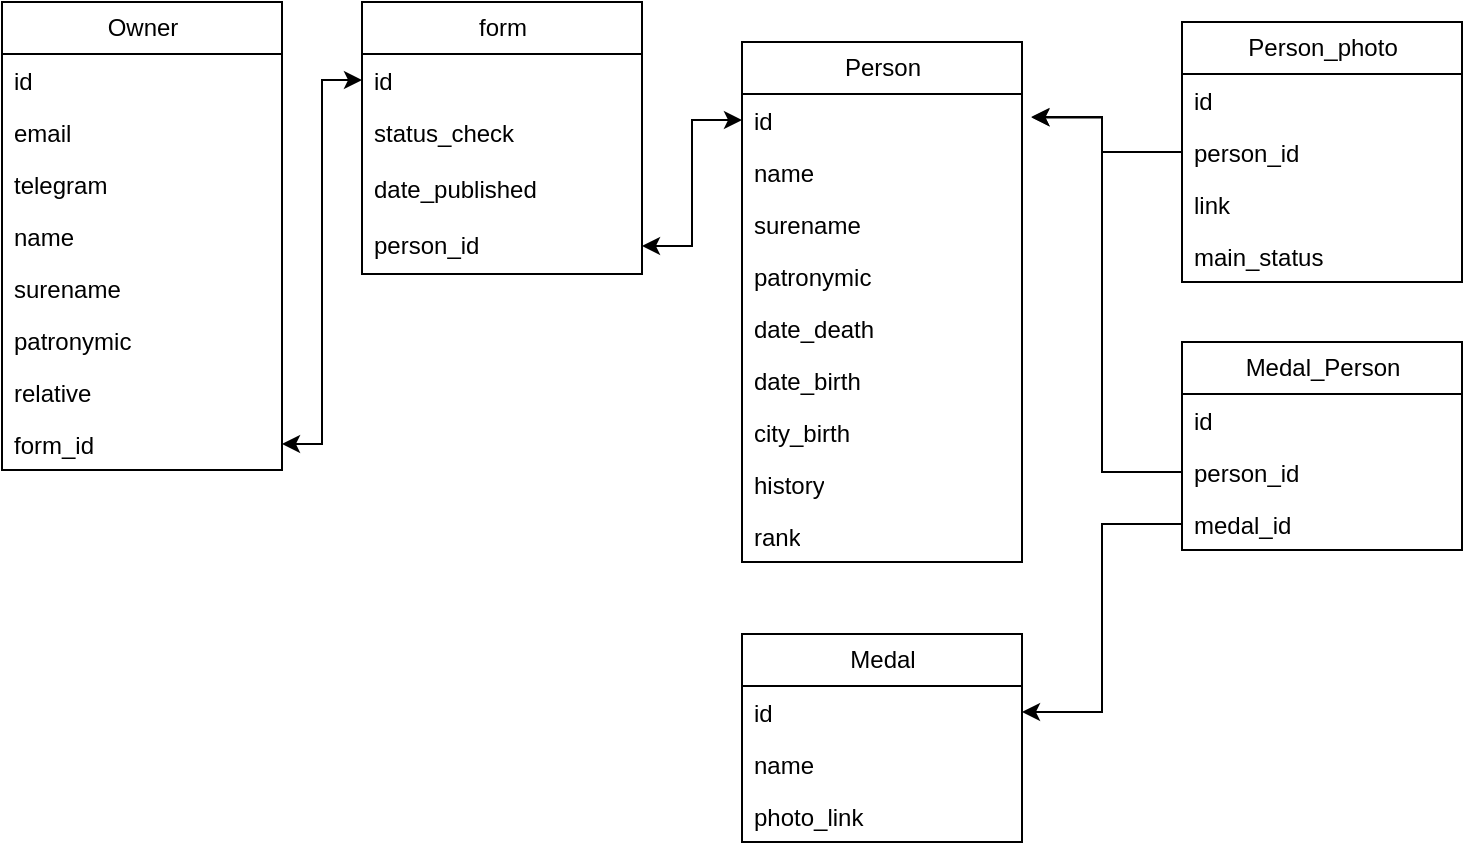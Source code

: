 <mxfile version="22.1.22" type="embed">
  <diagram id="C5RBs43oDa-KdzZeNtuy" name="Page-1">
    <mxGraphModel dx="498" dy="599" grid="1" gridSize="10" guides="1" tooltips="1" connect="1" arrows="1" fold="1" page="1" pageScale="1" pageWidth="827" pageHeight="1169" math="0" shadow="0">
      <root>
        <mxCell id="WIyWlLk6GJQsqaUBKTNV-0" />
        <mxCell id="WIyWlLk6GJQsqaUBKTNV-1" parent="WIyWlLk6GJQsqaUBKTNV-0" />
        <mxCell id="f61T5qg9WkHPuAYxyBdW-2" value="form" style="swimlane;fontStyle=0;childLayout=stackLayout;horizontal=1;startSize=26;fillColor=none;horizontalStack=0;resizeParent=1;resizeParentMax=0;resizeLast=0;collapsible=1;marginBottom=0;html=1;" parent="WIyWlLk6GJQsqaUBKTNV-1" vertex="1">
          <mxGeometry x="240" y="50" width="140" height="136" as="geometry">
            <mxRectangle x="180" y="110" width="80" height="30" as="alternateBounds" />
          </mxGeometry>
        </mxCell>
        <mxCell id="f61T5qg9WkHPuAYxyBdW-3" value="id" style="text;strokeColor=none;fillColor=none;align=left;verticalAlign=top;spacingLeft=4;spacingRight=4;overflow=hidden;rotatable=0;points=[[0,0.5],[1,0.5]];portConstraint=eastwest;whiteSpace=wrap;html=1;" parent="f61T5qg9WkHPuAYxyBdW-2" vertex="1">
          <mxGeometry y="26" width="140" height="26" as="geometry" />
        </mxCell>
        <mxCell id="f61T5qg9WkHPuAYxyBdW-4" value="status_check&lt;div&gt;&lt;br&gt;&lt;/div&gt;" style="text;strokeColor=none;fillColor=none;align=left;verticalAlign=top;spacingLeft=4;spacingRight=4;overflow=hidden;rotatable=0;points=[[0,0.5],[1,0.5]];portConstraint=eastwest;whiteSpace=wrap;html=1;" parent="f61T5qg9WkHPuAYxyBdW-2" vertex="1">
          <mxGeometry y="52" width="140" height="28" as="geometry" />
        </mxCell>
        <mxCell id="f61T5qg9WkHPuAYxyBdW-15" value="date_published" style="text;strokeColor=none;fillColor=none;align=left;verticalAlign=top;spacingLeft=4;spacingRight=4;overflow=hidden;rotatable=0;points=[[0,0.5],[1,0.5]];portConstraint=eastwest;whiteSpace=wrap;html=1;" parent="f61T5qg9WkHPuAYxyBdW-2" vertex="1">
          <mxGeometry y="80" width="140" height="28" as="geometry" />
        </mxCell>
        <mxCell id="f61T5qg9WkHPuAYxyBdW-50" value="person_id" style="text;strokeColor=none;fillColor=none;align=left;verticalAlign=top;spacingLeft=4;spacingRight=4;overflow=hidden;rotatable=0;points=[[0,0.5],[1,0.5]];portConstraint=eastwest;whiteSpace=wrap;html=1;" parent="f61T5qg9WkHPuAYxyBdW-2" vertex="1">
          <mxGeometry y="108" width="140" height="28" as="geometry" />
        </mxCell>
        <mxCell id="f61T5qg9WkHPuAYxyBdW-21" value="Owner" style="swimlane;fontStyle=0;childLayout=stackLayout;horizontal=1;startSize=26;fillColor=none;horizontalStack=0;resizeParent=1;resizeParentMax=0;resizeLast=0;collapsible=1;marginBottom=0;html=1;" parent="WIyWlLk6GJQsqaUBKTNV-1" vertex="1">
          <mxGeometry x="60" y="50" width="140" height="234" as="geometry" />
        </mxCell>
        <mxCell id="f61T5qg9WkHPuAYxyBdW-22" value="id" style="text;strokeColor=none;fillColor=none;align=left;verticalAlign=top;spacingLeft=4;spacingRight=4;overflow=hidden;rotatable=0;points=[[0,0.5],[1,0.5]];portConstraint=eastwest;whiteSpace=wrap;html=1;" parent="f61T5qg9WkHPuAYxyBdW-21" vertex="1">
          <mxGeometry y="26" width="140" height="26" as="geometry" />
        </mxCell>
        <mxCell id="f61T5qg9WkHPuAYxyBdW-23" value="email" style="text;strokeColor=none;fillColor=none;align=left;verticalAlign=top;spacingLeft=4;spacingRight=4;overflow=hidden;rotatable=0;points=[[0,0.5],[1,0.5]];portConstraint=eastwest;whiteSpace=wrap;html=1;" parent="f61T5qg9WkHPuAYxyBdW-21" vertex="1">
          <mxGeometry y="52" width="140" height="26" as="geometry" />
        </mxCell>
        <mxCell id="f61T5qg9WkHPuAYxyBdW-24" value="telegram" style="text;strokeColor=none;fillColor=none;align=left;verticalAlign=top;spacingLeft=4;spacingRight=4;overflow=hidden;rotatable=0;points=[[0,0.5],[1,0.5]];portConstraint=eastwest;whiteSpace=wrap;html=1;" parent="f61T5qg9WkHPuAYxyBdW-21" vertex="1">
          <mxGeometry y="78" width="140" height="26" as="geometry" />
        </mxCell>
        <mxCell id="f61T5qg9WkHPuAYxyBdW-25" value="name" style="text;strokeColor=none;fillColor=none;align=left;verticalAlign=top;spacingLeft=4;spacingRight=4;overflow=hidden;rotatable=0;points=[[0,0.5],[1,0.5]];portConstraint=eastwest;whiteSpace=wrap;html=1;" parent="f61T5qg9WkHPuAYxyBdW-21" vertex="1">
          <mxGeometry y="104" width="140" height="26" as="geometry" />
        </mxCell>
        <mxCell id="f61T5qg9WkHPuAYxyBdW-26" value="surename" style="text;strokeColor=none;fillColor=none;align=left;verticalAlign=top;spacingLeft=4;spacingRight=4;overflow=hidden;rotatable=0;points=[[0,0.5],[1,0.5]];portConstraint=eastwest;whiteSpace=wrap;html=1;" parent="f61T5qg9WkHPuAYxyBdW-21" vertex="1">
          <mxGeometry y="130" width="140" height="26" as="geometry" />
        </mxCell>
        <mxCell id="f61T5qg9WkHPuAYxyBdW-27" value="patronymic" style="text;strokeColor=none;fillColor=none;align=left;verticalAlign=top;spacingLeft=4;spacingRight=4;overflow=hidden;rotatable=0;points=[[0,0.5],[1,0.5]];portConstraint=eastwest;whiteSpace=wrap;html=1;" parent="f61T5qg9WkHPuAYxyBdW-21" vertex="1">
          <mxGeometry y="156" width="140" height="26" as="geometry" />
        </mxCell>
        <mxCell id="f61T5qg9WkHPuAYxyBdW-56" value="relative" style="text;strokeColor=none;fillColor=none;align=left;verticalAlign=top;spacingLeft=4;spacingRight=4;overflow=hidden;rotatable=0;points=[[0,0.5],[1,0.5]];portConstraint=eastwest;whiteSpace=wrap;html=1;" parent="f61T5qg9WkHPuAYxyBdW-21" vertex="1">
          <mxGeometry y="182" width="140" height="26" as="geometry" />
        </mxCell>
        <mxCell id="f61T5qg9WkHPuAYxyBdW-28" value="form_id" style="text;strokeColor=none;fillColor=none;align=left;verticalAlign=top;spacingLeft=4;spacingRight=4;overflow=hidden;rotatable=0;points=[[0,0.5],[1,0.5]];portConstraint=eastwest;whiteSpace=wrap;html=1;" parent="f61T5qg9WkHPuAYxyBdW-21" vertex="1">
          <mxGeometry y="208" width="140" height="26" as="geometry" />
        </mxCell>
        <mxCell id="f61T5qg9WkHPuAYxyBdW-35" value="Person" style="swimlane;fontStyle=0;childLayout=stackLayout;horizontal=1;startSize=26;fillColor=none;horizontalStack=0;resizeParent=1;resizeParentMax=0;resizeLast=0;collapsible=1;marginBottom=0;html=1;" parent="WIyWlLk6GJQsqaUBKTNV-1" vertex="1">
          <mxGeometry x="430" y="70" width="140" height="260" as="geometry" />
        </mxCell>
        <mxCell id="f61T5qg9WkHPuAYxyBdW-36" value="id" style="text;strokeColor=none;fillColor=none;align=left;verticalAlign=top;spacingLeft=4;spacingRight=4;overflow=hidden;rotatable=0;points=[[0,0.5],[1,0.5]];portConstraint=eastwest;whiteSpace=wrap;html=1;" parent="f61T5qg9WkHPuAYxyBdW-35" vertex="1">
          <mxGeometry y="26" width="140" height="26" as="geometry" />
        </mxCell>
        <mxCell id="f61T5qg9WkHPuAYxyBdW-37" value="name" style="text;strokeColor=none;fillColor=none;align=left;verticalAlign=top;spacingLeft=4;spacingRight=4;overflow=hidden;rotatable=0;points=[[0,0.5],[1,0.5]];portConstraint=eastwest;whiteSpace=wrap;html=1;" parent="f61T5qg9WkHPuAYxyBdW-35" vertex="1">
          <mxGeometry y="52" width="140" height="26" as="geometry" />
        </mxCell>
        <mxCell id="f61T5qg9WkHPuAYxyBdW-38" value="surename" style="text;strokeColor=none;fillColor=none;align=left;verticalAlign=top;spacingLeft=4;spacingRight=4;overflow=hidden;rotatable=0;points=[[0,0.5],[1,0.5]];portConstraint=eastwest;whiteSpace=wrap;html=1;" parent="f61T5qg9WkHPuAYxyBdW-35" vertex="1">
          <mxGeometry y="78" width="140" height="26" as="geometry" />
        </mxCell>
        <mxCell id="f61T5qg9WkHPuAYxyBdW-41" value="patronymic" style="text;strokeColor=none;fillColor=none;align=left;verticalAlign=top;spacingLeft=4;spacingRight=4;overflow=hidden;rotatable=0;points=[[0,0.5],[1,0.5]];portConstraint=eastwest;whiteSpace=wrap;html=1;" parent="f61T5qg9WkHPuAYxyBdW-35" vertex="1">
          <mxGeometry y="104" width="140" height="26" as="geometry" />
        </mxCell>
        <mxCell id="f61T5qg9WkHPuAYxyBdW-43" value="date_death" style="text;strokeColor=none;fillColor=none;align=left;verticalAlign=top;spacingLeft=4;spacingRight=4;overflow=hidden;rotatable=0;points=[[0,0.5],[1,0.5]];portConstraint=eastwest;whiteSpace=wrap;html=1;" parent="f61T5qg9WkHPuAYxyBdW-35" vertex="1">
          <mxGeometry y="130" width="140" height="26" as="geometry" />
        </mxCell>
        <mxCell id="f61T5qg9WkHPuAYxyBdW-44" value="date_birth" style="text;strokeColor=none;fillColor=none;align=left;verticalAlign=top;spacingLeft=4;spacingRight=4;overflow=hidden;rotatable=0;points=[[0,0.5],[1,0.5]];portConstraint=eastwest;whiteSpace=wrap;html=1;" parent="f61T5qg9WkHPuAYxyBdW-35" vertex="1">
          <mxGeometry y="156" width="140" height="26" as="geometry" />
        </mxCell>
        <mxCell id="f61T5qg9WkHPuAYxyBdW-45" value="city_birth" style="text;strokeColor=none;fillColor=none;align=left;verticalAlign=top;spacingLeft=4;spacingRight=4;overflow=hidden;rotatable=0;points=[[0,0.5],[1,0.5]];portConstraint=eastwest;whiteSpace=wrap;html=1;" parent="f61T5qg9WkHPuAYxyBdW-35" vertex="1">
          <mxGeometry y="182" width="140" height="26" as="geometry" />
        </mxCell>
        <mxCell id="f61T5qg9WkHPuAYxyBdW-46" value="history" style="text;strokeColor=none;fillColor=none;align=left;verticalAlign=top;spacingLeft=4;spacingRight=4;overflow=hidden;rotatable=0;points=[[0,0.5],[1,0.5]];portConstraint=eastwest;whiteSpace=wrap;html=1;" parent="f61T5qg9WkHPuAYxyBdW-35" vertex="1">
          <mxGeometry y="208" width="140" height="26" as="geometry" />
        </mxCell>
        <mxCell id="f61T5qg9WkHPuAYxyBdW-47" value="rank" style="text;strokeColor=none;fillColor=none;align=left;verticalAlign=top;spacingLeft=4;spacingRight=4;overflow=hidden;rotatable=0;points=[[0,0.5],[1,0.5]];portConstraint=eastwest;whiteSpace=wrap;html=1;" parent="f61T5qg9WkHPuAYxyBdW-35" vertex="1">
          <mxGeometry y="234" width="140" height="26" as="geometry" />
        </mxCell>
        <mxCell id="f61T5qg9WkHPuAYxyBdW-51" style="edgeStyle=orthogonalEdgeStyle;rounded=0;orthogonalLoop=1;jettySize=auto;html=1;entryX=0;entryY=0.5;entryDx=0;entryDy=0;startArrow=classic;startFill=1;" parent="WIyWlLk6GJQsqaUBKTNV-1" source="f61T5qg9WkHPuAYxyBdW-50" target="f61T5qg9WkHPuAYxyBdW-36" edge="1">
          <mxGeometry relative="1" as="geometry" />
        </mxCell>
        <mxCell id="f61T5qg9WkHPuAYxyBdW-52" value="Medal" style="swimlane;fontStyle=0;childLayout=stackLayout;horizontal=1;startSize=26;fillColor=none;horizontalStack=0;resizeParent=1;resizeParentMax=0;resizeLast=0;collapsible=1;marginBottom=0;html=1;" parent="WIyWlLk6GJQsqaUBKTNV-1" vertex="1">
          <mxGeometry x="430" y="366" width="140" height="104" as="geometry" />
        </mxCell>
        <mxCell id="f61T5qg9WkHPuAYxyBdW-53" value="id" style="text;strokeColor=none;fillColor=none;align=left;verticalAlign=top;spacingLeft=4;spacingRight=4;overflow=hidden;rotatable=0;points=[[0,0.5],[1,0.5]];portConstraint=eastwest;whiteSpace=wrap;html=1;" parent="f61T5qg9WkHPuAYxyBdW-52" vertex="1">
          <mxGeometry y="26" width="140" height="26" as="geometry" />
        </mxCell>
        <mxCell id="f61T5qg9WkHPuAYxyBdW-55" value="name" style="text;strokeColor=none;fillColor=none;align=left;verticalAlign=top;spacingLeft=4;spacingRight=4;overflow=hidden;rotatable=0;points=[[0,0.5],[1,0.5]];portConstraint=eastwest;whiteSpace=wrap;html=1;" parent="f61T5qg9WkHPuAYxyBdW-52" vertex="1">
          <mxGeometry y="52" width="140" height="26" as="geometry" />
        </mxCell>
        <mxCell id="f61T5qg9WkHPuAYxyBdW-58" value="photo_link" style="text;strokeColor=none;fillColor=none;align=left;verticalAlign=top;spacingLeft=4;spacingRight=4;overflow=hidden;rotatable=0;points=[[0,0.5],[1,0.5]];portConstraint=eastwest;whiteSpace=wrap;html=1;" parent="f61T5qg9WkHPuAYxyBdW-52" vertex="1">
          <mxGeometry y="78" width="140" height="26" as="geometry" />
        </mxCell>
        <mxCell id="f61T5qg9WkHPuAYxyBdW-57" style="edgeStyle=orthogonalEdgeStyle;rounded=0;orthogonalLoop=1;jettySize=auto;html=1;entryX=0;entryY=0.5;entryDx=0;entryDy=0;startArrow=classic;startFill=1;" parent="WIyWlLk6GJQsqaUBKTNV-1" source="f61T5qg9WkHPuAYxyBdW-28" target="f61T5qg9WkHPuAYxyBdW-3" edge="1">
          <mxGeometry relative="1" as="geometry" />
        </mxCell>
        <mxCell id="f61T5qg9WkHPuAYxyBdW-59" value="Medal_Person" style="swimlane;fontStyle=0;childLayout=stackLayout;horizontal=1;startSize=26;fillColor=none;horizontalStack=0;resizeParent=1;resizeParentMax=0;resizeLast=0;collapsible=1;marginBottom=0;html=1;" parent="WIyWlLk6GJQsqaUBKTNV-1" vertex="1">
          <mxGeometry x="650" y="220" width="140" height="104" as="geometry" />
        </mxCell>
        <mxCell id="f61T5qg9WkHPuAYxyBdW-60" value="id" style="text;strokeColor=none;fillColor=none;align=left;verticalAlign=top;spacingLeft=4;spacingRight=4;overflow=hidden;rotatable=0;points=[[0,0.5],[1,0.5]];portConstraint=eastwest;whiteSpace=wrap;html=1;" parent="f61T5qg9WkHPuAYxyBdW-59" vertex="1">
          <mxGeometry y="26" width="140" height="26" as="geometry" />
        </mxCell>
        <mxCell id="f61T5qg9WkHPuAYxyBdW-61" value="person_id" style="text;strokeColor=none;fillColor=none;align=left;verticalAlign=top;spacingLeft=4;spacingRight=4;overflow=hidden;rotatable=0;points=[[0,0.5],[1,0.5]];portConstraint=eastwest;whiteSpace=wrap;html=1;" parent="f61T5qg9WkHPuAYxyBdW-59" vertex="1">
          <mxGeometry y="52" width="140" height="26" as="geometry" />
        </mxCell>
        <mxCell id="f61T5qg9WkHPuAYxyBdW-62" value="medal_id" style="text;strokeColor=none;fillColor=none;align=left;verticalAlign=top;spacingLeft=4;spacingRight=4;overflow=hidden;rotatable=0;points=[[0,0.5],[1,0.5]];portConstraint=eastwest;whiteSpace=wrap;html=1;" parent="f61T5qg9WkHPuAYxyBdW-59" vertex="1">
          <mxGeometry y="78" width="140" height="26" as="geometry" />
        </mxCell>
        <mxCell id="f61T5qg9WkHPuAYxyBdW-68" style="edgeStyle=orthogonalEdgeStyle;rounded=0;orthogonalLoop=1;jettySize=auto;html=1;entryX=1.034;entryY=0.45;entryDx=0;entryDy=0;entryPerimeter=0;" parent="WIyWlLk6GJQsqaUBKTNV-1" source="f61T5qg9WkHPuAYxyBdW-61" target="f61T5qg9WkHPuAYxyBdW-36" edge="1">
          <mxGeometry relative="1" as="geometry" />
        </mxCell>
        <mxCell id="f61T5qg9WkHPuAYxyBdW-70" style="edgeStyle=orthogonalEdgeStyle;rounded=0;orthogonalLoop=1;jettySize=auto;html=1;entryX=1;entryY=0.5;entryDx=0;entryDy=0;" parent="WIyWlLk6GJQsqaUBKTNV-1" source="f61T5qg9WkHPuAYxyBdW-62" target="f61T5qg9WkHPuAYxyBdW-53" edge="1">
          <mxGeometry relative="1" as="geometry" />
        </mxCell>
        <mxCell id="f61T5qg9WkHPuAYxyBdW-72" value="Person_photo" style="swimlane;fontStyle=0;childLayout=stackLayout;horizontal=1;startSize=26;fillColor=none;horizontalStack=0;resizeParent=1;resizeParentMax=0;resizeLast=0;collapsible=1;marginBottom=0;html=1;" parent="WIyWlLk6GJQsqaUBKTNV-1" vertex="1">
          <mxGeometry x="650" y="60" width="140" height="130" as="geometry" />
        </mxCell>
        <mxCell id="f61T5qg9WkHPuAYxyBdW-73" value="id" style="text;strokeColor=none;fillColor=none;align=left;verticalAlign=top;spacingLeft=4;spacingRight=4;overflow=hidden;rotatable=0;points=[[0,0.5],[1,0.5]];portConstraint=eastwest;whiteSpace=wrap;html=1;" parent="f61T5qg9WkHPuAYxyBdW-72" vertex="1">
          <mxGeometry y="26" width="140" height="26" as="geometry" />
        </mxCell>
        <mxCell id="f61T5qg9WkHPuAYxyBdW-74" value="person_id" style="text;strokeColor=none;fillColor=none;align=left;verticalAlign=top;spacingLeft=4;spacingRight=4;overflow=hidden;rotatable=0;points=[[0,0.5],[1,0.5]];portConstraint=eastwest;whiteSpace=wrap;html=1;" parent="f61T5qg9WkHPuAYxyBdW-72" vertex="1">
          <mxGeometry y="52" width="140" height="26" as="geometry" />
        </mxCell>
        <mxCell id="f61T5qg9WkHPuAYxyBdW-75" value="link" style="text;strokeColor=none;fillColor=none;align=left;verticalAlign=top;spacingLeft=4;spacingRight=4;overflow=hidden;rotatable=0;points=[[0,0.5],[1,0.5]];portConstraint=eastwest;whiteSpace=wrap;html=1;" parent="f61T5qg9WkHPuAYxyBdW-72" vertex="1">
          <mxGeometry y="78" width="140" height="26" as="geometry" />
        </mxCell>
        <mxCell id="Ty7XrZ2OBZx4TlBlPQXk-0" value="main_status" style="text;strokeColor=none;fillColor=none;align=left;verticalAlign=top;spacingLeft=4;spacingRight=4;overflow=hidden;rotatable=0;points=[[0,0.5],[1,0.5]];portConstraint=eastwest;whiteSpace=wrap;html=1;" parent="f61T5qg9WkHPuAYxyBdW-72" vertex="1">
          <mxGeometry y="104" width="140" height="26" as="geometry" />
        </mxCell>
        <mxCell id="f61T5qg9WkHPuAYxyBdW-78" style="edgeStyle=orthogonalEdgeStyle;rounded=0;orthogonalLoop=1;jettySize=auto;html=1;entryX=1.033;entryY=0.441;entryDx=0;entryDy=0;entryPerimeter=0;exitX=0;exitY=0.5;exitDx=0;exitDy=0;" parent="WIyWlLk6GJQsqaUBKTNV-1" source="f61T5qg9WkHPuAYxyBdW-74" target="f61T5qg9WkHPuAYxyBdW-36" edge="1">
          <mxGeometry relative="1" as="geometry" />
        </mxCell>
      </root>
    </mxGraphModel>
  </diagram>
</mxfile>
